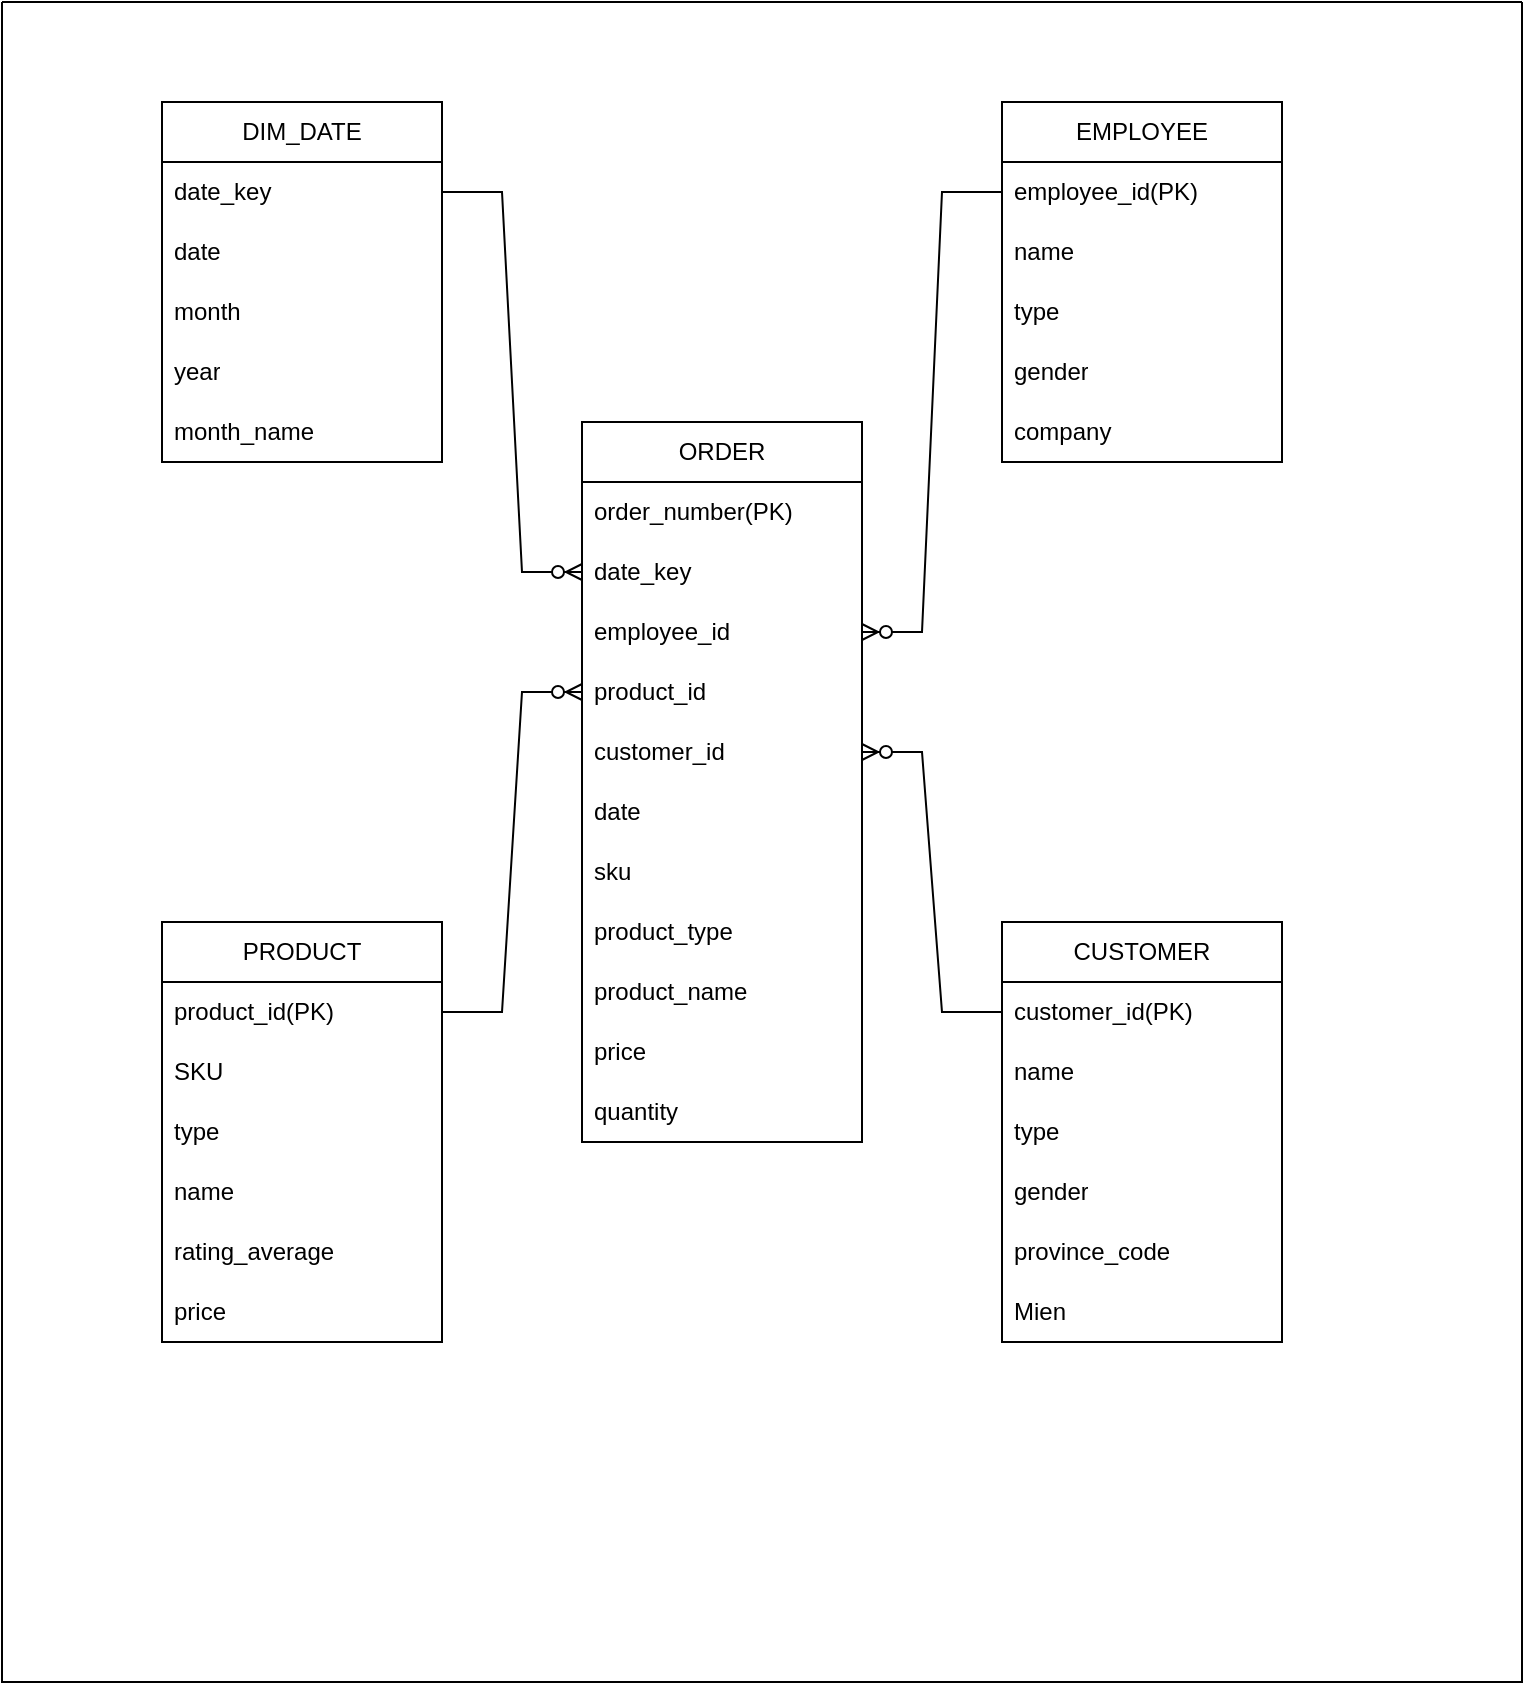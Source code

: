 <mxfile version="21.6.9" type="github">
  <diagram id="C5RBs43oDa-KdzZeNtuy" name="Page-1">
    <mxGraphModel dx="1034" dy="503" grid="1" gridSize="10" guides="1" tooltips="1" connect="1" arrows="1" fold="1" page="1" pageScale="1" pageWidth="827" pageHeight="1169" math="0" shadow="0">
      <root>
        <mxCell id="WIyWlLk6GJQsqaUBKTNV-0" />
        <mxCell id="WIyWlLk6GJQsqaUBKTNV-1" parent="WIyWlLk6GJQsqaUBKTNV-0" />
        <mxCell id="IVjm4hUGkx7uyUi5VEPp-47" value="ORDER" style="swimlane;fontStyle=0;childLayout=stackLayout;horizontal=1;startSize=30;horizontalStack=0;resizeParent=1;resizeParentMax=0;resizeLast=0;collapsible=1;marginBottom=0;whiteSpace=wrap;html=1;" parent="WIyWlLk6GJQsqaUBKTNV-1" vertex="1">
          <mxGeometry x="290" y="520" width="140" height="360" as="geometry" />
        </mxCell>
        <mxCell id="IVjm4hUGkx7uyUi5VEPp-48" value="order_number(PK)" style="text;strokeColor=none;fillColor=none;align=left;verticalAlign=middle;spacingLeft=4;spacingRight=4;overflow=hidden;points=[[0,0.5],[1,0.5]];portConstraint=eastwest;rotatable=0;whiteSpace=wrap;html=1;" parent="IVjm4hUGkx7uyUi5VEPp-47" vertex="1">
          <mxGeometry y="30" width="140" height="30" as="geometry" />
        </mxCell>
        <mxCell id="T4jFj__Ia74Hwv1gmFW8-3" value="date_key" style="text;strokeColor=none;fillColor=none;align=left;verticalAlign=middle;spacingLeft=4;spacingRight=4;overflow=hidden;points=[[0,0.5],[1,0.5]];portConstraint=eastwest;rotatable=0;whiteSpace=wrap;html=1;" vertex="1" parent="IVjm4hUGkx7uyUi5VEPp-47">
          <mxGeometry y="60" width="140" height="30" as="geometry" />
        </mxCell>
        <mxCell id="IVjm4hUGkx7uyUi5VEPp-51" value="employee_id" style="text;strokeColor=none;fillColor=none;align=left;verticalAlign=middle;spacingLeft=4;spacingRight=4;overflow=hidden;points=[[0,0.5],[1,0.5]];portConstraint=eastwest;rotatable=0;whiteSpace=wrap;html=1;" parent="IVjm4hUGkx7uyUi5VEPp-47" vertex="1">
          <mxGeometry y="90" width="140" height="30" as="geometry" />
        </mxCell>
        <mxCell id="IVjm4hUGkx7uyUi5VEPp-50" value="product_id" style="text;strokeColor=none;fillColor=none;align=left;verticalAlign=middle;spacingLeft=4;spacingRight=4;overflow=hidden;points=[[0,0.5],[1,0.5]];portConstraint=eastwest;rotatable=0;whiteSpace=wrap;html=1;" parent="IVjm4hUGkx7uyUi5VEPp-47" vertex="1">
          <mxGeometry y="120" width="140" height="30" as="geometry" />
        </mxCell>
        <mxCell id="IVjm4hUGkx7uyUi5VEPp-49" value="customer_id" style="text;strokeColor=none;fillColor=none;align=left;verticalAlign=middle;spacingLeft=4;spacingRight=4;overflow=hidden;points=[[0,0.5],[1,0.5]];portConstraint=eastwest;rotatable=0;whiteSpace=wrap;html=1;" parent="IVjm4hUGkx7uyUi5VEPp-47" vertex="1">
          <mxGeometry y="150" width="140" height="30" as="geometry" />
        </mxCell>
        <mxCell id="IVjm4hUGkx7uyUi5VEPp-52" value="date" style="text;strokeColor=none;fillColor=none;align=left;verticalAlign=middle;spacingLeft=4;spacingRight=4;overflow=hidden;points=[[0,0.5],[1,0.5]];portConstraint=eastwest;rotatable=0;whiteSpace=wrap;html=1;" parent="IVjm4hUGkx7uyUi5VEPp-47" vertex="1">
          <mxGeometry y="180" width="140" height="30" as="geometry" />
        </mxCell>
        <mxCell id="T4jFj__Ia74Hwv1gmFW8-4" value="sku" style="text;strokeColor=none;fillColor=none;align=left;verticalAlign=middle;spacingLeft=4;spacingRight=4;overflow=hidden;points=[[0,0.5],[1,0.5]];portConstraint=eastwest;rotatable=0;whiteSpace=wrap;html=1;" vertex="1" parent="IVjm4hUGkx7uyUi5VEPp-47">
          <mxGeometry y="210" width="140" height="30" as="geometry" />
        </mxCell>
        <mxCell id="T4jFj__Ia74Hwv1gmFW8-5" value="product_type" style="text;strokeColor=none;fillColor=none;align=left;verticalAlign=middle;spacingLeft=4;spacingRight=4;overflow=hidden;points=[[0,0.5],[1,0.5]];portConstraint=eastwest;rotatable=0;whiteSpace=wrap;html=1;" vertex="1" parent="IVjm4hUGkx7uyUi5VEPp-47">
          <mxGeometry y="240" width="140" height="30" as="geometry" />
        </mxCell>
        <mxCell id="T4jFj__Ia74Hwv1gmFW8-6" value="product_name" style="text;strokeColor=none;fillColor=none;align=left;verticalAlign=middle;spacingLeft=4;spacingRight=4;overflow=hidden;points=[[0,0.5],[1,0.5]];portConstraint=eastwest;rotatable=0;whiteSpace=wrap;html=1;" vertex="1" parent="IVjm4hUGkx7uyUi5VEPp-47">
          <mxGeometry y="270" width="140" height="30" as="geometry" />
        </mxCell>
        <mxCell id="T4jFj__Ia74Hwv1gmFW8-7" value="price" style="text;strokeColor=none;fillColor=none;align=left;verticalAlign=middle;spacingLeft=4;spacingRight=4;overflow=hidden;points=[[0,0.5],[1,0.5]];portConstraint=eastwest;rotatable=0;whiteSpace=wrap;html=1;" vertex="1" parent="IVjm4hUGkx7uyUi5VEPp-47">
          <mxGeometry y="300" width="140" height="30" as="geometry" />
        </mxCell>
        <mxCell id="IVjm4hUGkx7uyUi5VEPp-53" value="quantity" style="text;strokeColor=none;fillColor=none;align=left;verticalAlign=middle;spacingLeft=4;spacingRight=4;overflow=hidden;points=[[0,0.5],[1,0.5]];portConstraint=eastwest;rotatable=0;whiteSpace=wrap;html=1;" parent="IVjm4hUGkx7uyUi5VEPp-47" vertex="1">
          <mxGeometry y="330" width="140" height="30" as="geometry" />
        </mxCell>
        <mxCell id="IVjm4hUGkx7uyUi5VEPp-94" value="" style="swimlane;startSize=0;" parent="WIyWlLk6GJQsqaUBKTNV-1" vertex="1">
          <mxGeometry y="310" width="760" height="840" as="geometry" />
        </mxCell>
        <mxCell id="T4jFj__Ia74Hwv1gmFW8-1" style="edgeStyle=orthogonalEdgeStyle;rounded=0;orthogonalLoop=1;jettySize=auto;html=1;exitX=0.5;exitY=1;exitDx=0;exitDy=0;" edge="1" parent="IVjm4hUGkx7uyUi5VEPp-94">
          <mxGeometry relative="1" as="geometry">
            <mxPoint x="87.5" y="465" as="sourcePoint" />
            <mxPoint x="87.5" y="465" as="targetPoint" />
          </mxGeometry>
        </mxCell>
        <mxCell id="IVjm4hUGkx7uyUi5VEPp-68" value="CUSTOMER" style="swimlane;fontStyle=0;childLayout=stackLayout;horizontal=1;startSize=30;horizontalStack=0;resizeParent=1;resizeParentMax=0;resizeLast=0;collapsible=1;marginBottom=0;whiteSpace=wrap;html=1;" parent="IVjm4hUGkx7uyUi5VEPp-94" vertex="1">
          <mxGeometry x="500" y="460" width="140" height="210" as="geometry" />
        </mxCell>
        <mxCell id="IVjm4hUGkx7uyUi5VEPp-69" value="customer_id(PK)" style="text;strokeColor=none;fillColor=none;align=left;verticalAlign=middle;spacingLeft=4;spacingRight=4;overflow=hidden;points=[[0,0.5],[1,0.5]];portConstraint=eastwest;rotatable=0;whiteSpace=wrap;html=1;" parent="IVjm4hUGkx7uyUi5VEPp-68" vertex="1">
          <mxGeometry y="30" width="140" height="30" as="geometry" />
        </mxCell>
        <mxCell id="IVjm4hUGkx7uyUi5VEPp-70" value="name" style="text;strokeColor=none;fillColor=none;align=left;verticalAlign=middle;spacingLeft=4;spacingRight=4;overflow=hidden;points=[[0,0.5],[1,0.5]];portConstraint=eastwest;rotatable=0;whiteSpace=wrap;html=1;" parent="IVjm4hUGkx7uyUi5VEPp-68" vertex="1">
          <mxGeometry y="60" width="140" height="30" as="geometry" />
        </mxCell>
        <mxCell id="IVjm4hUGkx7uyUi5VEPp-73" value="type" style="text;strokeColor=none;fillColor=none;align=left;verticalAlign=middle;spacingLeft=4;spacingRight=4;overflow=hidden;points=[[0,0.5],[1,0.5]];portConstraint=eastwest;rotatable=0;whiteSpace=wrap;html=1;" parent="IVjm4hUGkx7uyUi5VEPp-68" vertex="1">
          <mxGeometry y="90" width="140" height="30" as="geometry" />
        </mxCell>
        <mxCell id="IVjm4hUGkx7uyUi5VEPp-74" value="gender" style="text;strokeColor=none;fillColor=none;align=left;verticalAlign=middle;spacingLeft=4;spacingRight=4;overflow=hidden;points=[[0,0.5],[1,0.5]];portConstraint=eastwest;rotatable=0;whiteSpace=wrap;html=1;" parent="IVjm4hUGkx7uyUi5VEPp-68" vertex="1">
          <mxGeometry y="120" width="140" height="30" as="geometry" />
        </mxCell>
        <mxCell id="IVjm4hUGkx7uyUi5VEPp-79" value="province_code" style="text;strokeColor=none;fillColor=none;align=left;verticalAlign=middle;spacingLeft=4;spacingRight=4;overflow=hidden;points=[[0,0.5],[1,0.5]];portConstraint=eastwest;rotatable=0;whiteSpace=wrap;html=1;" parent="IVjm4hUGkx7uyUi5VEPp-68" vertex="1">
          <mxGeometry y="150" width="140" height="30" as="geometry" />
        </mxCell>
        <mxCell id="IVjm4hUGkx7uyUi5VEPp-80" value="Mien" style="text;strokeColor=none;fillColor=none;align=left;verticalAlign=middle;spacingLeft=4;spacingRight=4;overflow=hidden;points=[[0,0.5],[1,0.5]];portConstraint=eastwest;rotatable=0;whiteSpace=wrap;html=1;" parent="IVjm4hUGkx7uyUi5VEPp-68" vertex="1">
          <mxGeometry y="180" width="140" height="30" as="geometry" />
        </mxCell>
        <mxCell id="IVjm4hUGkx7uyUi5VEPp-54" value="PRODUCT" style="swimlane;fontStyle=0;childLayout=stackLayout;horizontal=1;startSize=30;horizontalStack=0;resizeParent=1;resizeParentMax=0;resizeLast=0;collapsible=1;marginBottom=0;whiteSpace=wrap;html=1;" parent="IVjm4hUGkx7uyUi5VEPp-94" vertex="1">
          <mxGeometry x="80" y="460" width="140" height="210" as="geometry" />
        </mxCell>
        <mxCell id="IVjm4hUGkx7uyUi5VEPp-55" value="product_id(PK)" style="text;strokeColor=none;fillColor=none;align=left;verticalAlign=middle;spacingLeft=4;spacingRight=4;overflow=hidden;points=[[0,0.5],[1,0.5]];portConstraint=eastwest;rotatable=0;whiteSpace=wrap;html=1;" parent="IVjm4hUGkx7uyUi5VEPp-54" vertex="1">
          <mxGeometry y="30" width="140" height="30" as="geometry" />
        </mxCell>
        <mxCell id="IVjm4hUGkx7uyUi5VEPp-56" value="SKU" style="text;strokeColor=none;fillColor=none;align=left;verticalAlign=middle;spacingLeft=4;spacingRight=4;overflow=hidden;points=[[0,0.5],[1,0.5]];portConstraint=eastwest;rotatable=0;whiteSpace=wrap;html=1;" parent="IVjm4hUGkx7uyUi5VEPp-54" vertex="1">
          <mxGeometry y="60" width="140" height="30" as="geometry" />
        </mxCell>
        <mxCell id="IVjm4hUGkx7uyUi5VEPp-57" value="type" style="text;strokeColor=none;fillColor=none;align=left;verticalAlign=middle;spacingLeft=4;spacingRight=4;overflow=hidden;points=[[0,0.5],[1,0.5]];portConstraint=eastwest;rotatable=0;whiteSpace=wrap;html=1;" parent="IVjm4hUGkx7uyUi5VEPp-54" vertex="1">
          <mxGeometry y="90" width="140" height="30" as="geometry" />
        </mxCell>
        <mxCell id="IVjm4hUGkx7uyUi5VEPp-58" value="name" style="text;strokeColor=none;fillColor=none;align=left;verticalAlign=middle;spacingLeft=4;spacingRight=4;overflow=hidden;points=[[0,0.5],[1,0.5]];portConstraint=eastwest;rotatable=0;whiteSpace=wrap;html=1;" parent="IVjm4hUGkx7uyUi5VEPp-54" vertex="1">
          <mxGeometry y="120" width="140" height="30" as="geometry" />
        </mxCell>
        <mxCell id="IVjm4hUGkx7uyUi5VEPp-59" value="rating_average" style="text;strokeColor=none;fillColor=none;align=left;verticalAlign=middle;spacingLeft=4;spacingRight=4;overflow=hidden;points=[[0,0.5],[1,0.5]];portConstraint=eastwest;rotatable=0;whiteSpace=wrap;html=1;" parent="IVjm4hUGkx7uyUi5VEPp-54" vertex="1">
          <mxGeometry y="150" width="140" height="30" as="geometry" />
        </mxCell>
        <mxCell id="IVjm4hUGkx7uyUi5VEPp-60" value="price" style="text;strokeColor=none;fillColor=none;align=left;verticalAlign=middle;spacingLeft=4;spacingRight=4;overflow=hidden;points=[[0,0.5],[1,0.5]];portConstraint=eastwest;rotatable=0;whiteSpace=wrap;html=1;" parent="IVjm4hUGkx7uyUi5VEPp-54" vertex="1">
          <mxGeometry y="180" width="140" height="30" as="geometry" />
        </mxCell>
        <mxCell id="T4jFj__Ia74Hwv1gmFW8-18" value="DIM_DATE" style="swimlane;fontStyle=0;childLayout=stackLayout;horizontal=1;startSize=30;horizontalStack=0;resizeParent=1;resizeParentMax=0;resizeLast=0;collapsible=1;marginBottom=0;whiteSpace=wrap;html=1;" vertex="1" parent="IVjm4hUGkx7uyUi5VEPp-94">
          <mxGeometry x="80" y="50" width="140" height="180" as="geometry" />
        </mxCell>
        <mxCell id="T4jFj__Ia74Hwv1gmFW8-19" value="date_key" style="text;strokeColor=none;fillColor=none;align=left;verticalAlign=middle;spacingLeft=4;spacingRight=4;overflow=hidden;points=[[0,0.5],[1,0.5]];portConstraint=eastwest;rotatable=0;whiteSpace=wrap;html=1;" vertex="1" parent="T4jFj__Ia74Hwv1gmFW8-18">
          <mxGeometry y="30" width="140" height="30" as="geometry" />
        </mxCell>
        <mxCell id="T4jFj__Ia74Hwv1gmFW8-20" value="date" style="text;strokeColor=none;fillColor=none;align=left;verticalAlign=middle;spacingLeft=4;spacingRight=4;overflow=hidden;points=[[0,0.5],[1,0.5]];portConstraint=eastwest;rotatable=0;whiteSpace=wrap;html=1;" vertex="1" parent="T4jFj__Ia74Hwv1gmFW8-18">
          <mxGeometry y="60" width="140" height="30" as="geometry" />
        </mxCell>
        <mxCell id="T4jFj__Ia74Hwv1gmFW8-21" value="month" style="text;strokeColor=none;fillColor=none;align=left;verticalAlign=middle;spacingLeft=4;spacingRight=4;overflow=hidden;points=[[0,0.5],[1,0.5]];portConstraint=eastwest;rotatable=0;whiteSpace=wrap;html=1;" vertex="1" parent="T4jFj__Ia74Hwv1gmFW8-18">
          <mxGeometry y="90" width="140" height="30" as="geometry" />
        </mxCell>
        <mxCell id="T4jFj__Ia74Hwv1gmFW8-22" value="year" style="text;strokeColor=none;fillColor=none;align=left;verticalAlign=middle;spacingLeft=4;spacingRight=4;overflow=hidden;points=[[0,0.5],[1,0.5]];portConstraint=eastwest;rotatable=0;whiteSpace=wrap;html=1;" vertex="1" parent="T4jFj__Ia74Hwv1gmFW8-18">
          <mxGeometry y="120" width="140" height="30" as="geometry" />
        </mxCell>
        <mxCell id="T4jFj__Ia74Hwv1gmFW8-23" value="month_name" style="text;strokeColor=none;fillColor=none;align=left;verticalAlign=middle;spacingLeft=4;spacingRight=4;overflow=hidden;points=[[0,0.5],[1,0.5]];portConstraint=eastwest;rotatable=0;whiteSpace=wrap;html=1;" vertex="1" parent="T4jFj__Ia74Hwv1gmFW8-18">
          <mxGeometry y="150" width="140" height="30" as="geometry" />
        </mxCell>
        <mxCell id="IVjm4hUGkx7uyUi5VEPp-61" value="EMPLOYEE" style="swimlane;fontStyle=0;childLayout=stackLayout;horizontal=1;startSize=30;horizontalStack=0;resizeParent=1;resizeParentMax=0;resizeLast=0;collapsible=1;marginBottom=0;whiteSpace=wrap;html=1;" parent="IVjm4hUGkx7uyUi5VEPp-94" vertex="1">
          <mxGeometry x="500" y="50" width="140" height="180" as="geometry" />
        </mxCell>
        <mxCell id="IVjm4hUGkx7uyUi5VEPp-62" value="employee_id(PK)" style="text;strokeColor=none;fillColor=none;align=left;verticalAlign=middle;spacingLeft=4;spacingRight=4;overflow=hidden;points=[[0,0.5],[1,0.5]];portConstraint=eastwest;rotatable=0;whiteSpace=wrap;html=1;" parent="IVjm4hUGkx7uyUi5VEPp-61" vertex="1">
          <mxGeometry y="30" width="140" height="30" as="geometry" />
        </mxCell>
        <mxCell id="IVjm4hUGkx7uyUi5VEPp-63" value="name" style="text;strokeColor=none;fillColor=none;align=left;verticalAlign=middle;spacingLeft=4;spacingRight=4;overflow=hidden;points=[[0,0.5],[1,0.5]];portConstraint=eastwest;rotatable=0;whiteSpace=wrap;html=1;" parent="IVjm4hUGkx7uyUi5VEPp-61" vertex="1">
          <mxGeometry y="60" width="140" height="30" as="geometry" />
        </mxCell>
        <mxCell id="IVjm4hUGkx7uyUi5VEPp-64" value="type" style="text;strokeColor=none;fillColor=none;align=left;verticalAlign=middle;spacingLeft=4;spacingRight=4;overflow=hidden;points=[[0,0.5],[1,0.5]];portConstraint=eastwest;rotatable=0;whiteSpace=wrap;html=1;" parent="IVjm4hUGkx7uyUi5VEPp-61" vertex="1">
          <mxGeometry y="90" width="140" height="30" as="geometry" />
        </mxCell>
        <mxCell id="IVjm4hUGkx7uyUi5VEPp-65" value="gender" style="text;strokeColor=none;fillColor=none;align=left;verticalAlign=middle;spacingLeft=4;spacingRight=4;overflow=hidden;points=[[0,0.5],[1,0.5]];portConstraint=eastwest;rotatable=0;whiteSpace=wrap;html=1;" parent="IVjm4hUGkx7uyUi5VEPp-61" vertex="1">
          <mxGeometry y="120" width="140" height="30" as="geometry" />
        </mxCell>
        <mxCell id="IVjm4hUGkx7uyUi5VEPp-66" value="company" style="text;strokeColor=none;fillColor=none;align=left;verticalAlign=middle;spacingLeft=4;spacingRight=4;overflow=hidden;points=[[0,0.5],[1,0.5]];portConstraint=eastwest;rotatable=0;whiteSpace=wrap;html=1;" parent="IVjm4hUGkx7uyUi5VEPp-61" vertex="1">
          <mxGeometry y="150" width="140" height="30" as="geometry" />
        </mxCell>
        <mxCell id="T4jFj__Ia74Hwv1gmFW8-32" value="" style="edgeStyle=entityRelationEdgeStyle;fontSize=12;html=1;endArrow=ERzeroToMany;endFill=1;rounded=0;exitX=1;exitY=0.5;exitDx=0;exitDy=0;entryX=0;entryY=0.5;entryDx=0;entryDy=0;" edge="1" parent="WIyWlLk6GJQsqaUBKTNV-1" source="T4jFj__Ia74Hwv1gmFW8-19" target="T4jFj__Ia74Hwv1gmFW8-3">
          <mxGeometry width="100" height="100" relative="1" as="geometry">
            <mxPoint x="70" y="700" as="sourcePoint" />
            <mxPoint x="150" y="610" as="targetPoint" />
            <Array as="points">
              <mxPoint x="260" y="405" />
              <mxPoint x="220" y="570" />
              <mxPoint x="230" y="660" />
              <mxPoint x="240" y="540" />
            </Array>
          </mxGeometry>
        </mxCell>
        <mxCell id="T4jFj__Ia74Hwv1gmFW8-34" value="" style="edgeStyle=entityRelationEdgeStyle;fontSize=12;html=1;endArrow=ERzeroToMany;endFill=1;rounded=0;entryX=0;entryY=0.5;entryDx=0;entryDy=0;" edge="1" parent="WIyWlLk6GJQsqaUBKTNV-1" source="IVjm4hUGkx7uyUi5VEPp-55" target="IVjm4hUGkx7uyUi5VEPp-50">
          <mxGeometry width="100" height="100" relative="1" as="geometry">
            <mxPoint x="60" y="730" as="sourcePoint" />
            <mxPoint x="160" y="630" as="targetPoint" />
            <Array as="points">
              <mxPoint x="290" y="600" />
            </Array>
          </mxGeometry>
        </mxCell>
        <mxCell id="T4jFj__Ia74Hwv1gmFW8-35" value="" style="edgeStyle=entityRelationEdgeStyle;fontSize=12;html=1;endArrow=ERzeroToMany;endFill=1;rounded=0;exitX=0;exitY=0.5;exitDx=0;exitDy=0;" edge="1" parent="WIyWlLk6GJQsqaUBKTNV-1" source="IVjm4hUGkx7uyUi5VEPp-62" target="IVjm4hUGkx7uyUi5VEPp-51">
          <mxGeometry width="100" height="100" relative="1" as="geometry">
            <mxPoint x="570" y="690" as="sourcePoint" />
            <mxPoint x="670" y="590" as="targetPoint" />
            <Array as="points">
              <mxPoint x="430" y="690" />
            </Array>
          </mxGeometry>
        </mxCell>
        <mxCell id="T4jFj__Ia74Hwv1gmFW8-37" value="" style="edgeStyle=entityRelationEdgeStyle;fontSize=12;html=1;endArrow=ERzeroToMany;endFill=1;rounded=0;exitX=0;exitY=0.5;exitDx=0;exitDy=0;entryX=1;entryY=0.5;entryDx=0;entryDy=0;" edge="1" parent="WIyWlLk6GJQsqaUBKTNV-1" source="IVjm4hUGkx7uyUi5VEPp-69" target="IVjm4hUGkx7uyUi5VEPp-49">
          <mxGeometry width="100" height="100" relative="1" as="geometry">
            <mxPoint x="540" y="710" as="sourcePoint" />
            <mxPoint x="640" y="610" as="targetPoint" />
            <Array as="points">
              <mxPoint x="430" y="620" />
            </Array>
          </mxGeometry>
        </mxCell>
      </root>
    </mxGraphModel>
  </diagram>
</mxfile>
